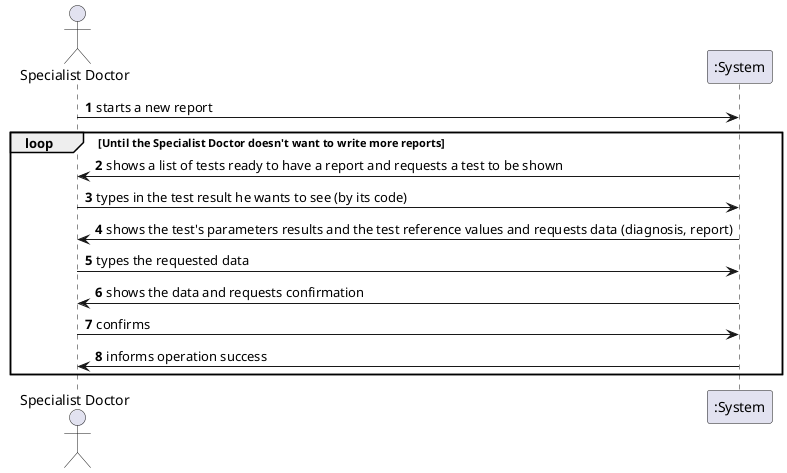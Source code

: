 @startuml

autonumber

actor "Specialist Doctor"

"Specialist Doctor" -> ":System": starts a new report
loop Until the Specialist Doctor doesn't want to write more reports
":System" -> "Specialist Doctor": shows a list of tests ready to have a report and requests a test to be shown
"Specialist Doctor" -> ":System": types in the test result he wants to see (by its code)
":System" -> "Specialist Doctor": shows the test's parameters results and the test reference values and requests data (diagnosis, report)
"Specialist Doctor" -> ":System": types the requested data
":System" -> "Specialist Doctor": shows the data and requests confirmation
"Specialist Doctor" -> ":System": confirms
":System" -> "Specialist Doctor": informs operation success
end loop
@enduml